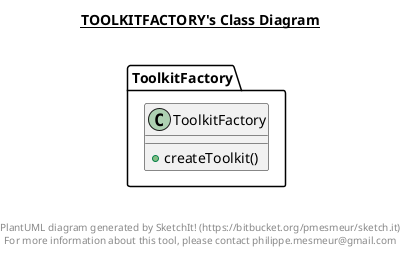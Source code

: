 @startuml

title __TOOLKITFACTORY's Class Diagram__\n

  namespace ToolkitFactory {
    class ToolkitFactory.ToolkitFactory {
        + createToolkit()
    }
  }
  



right footer


PlantUML diagram generated by SketchIt! (https://bitbucket.org/pmesmeur/sketch.it)
For more information about this tool, please contact philippe.mesmeur@gmail.com
endfooter

@enduml
